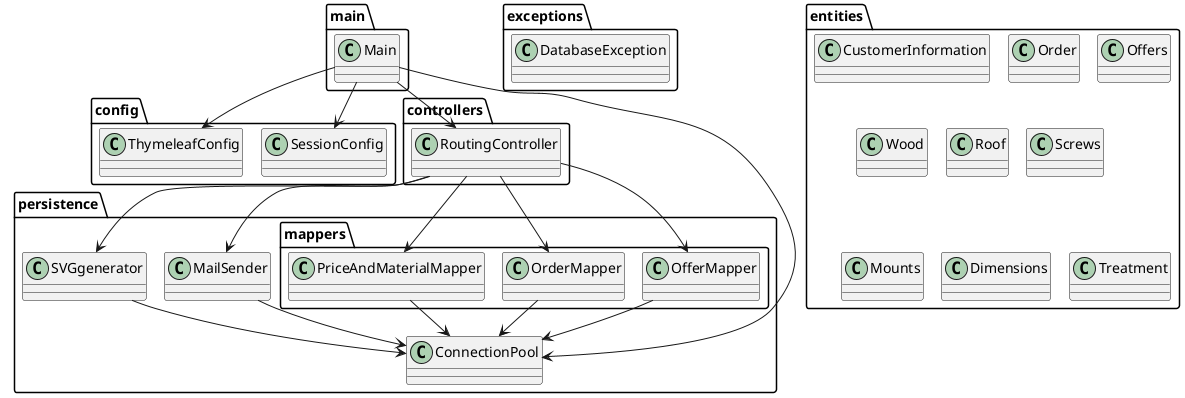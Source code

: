 @startuml

!pragma layout smetana
package main {
    class Main
}


package config {
    class SessionConfig
    class ThymeleafConfig
}

package controllers {
    class RoutingController
}

package exceptions {
    class DatabaseException
}


package persistence {
    class ConnectionPool
    class MailSender
    class SVGgenerator
    package mappers {
        class OfferMapper
        class OrderMapper
        class PriceAndMaterialMapper
    }
}

package entities {
    class CustomerInformation
    class Order
    class Offers
    class Wood
    class Roof
    class Screws
    class Mounts
    class Dimensions
    class Treatment
}


main.Main --> controllers.RoutingController
main.Main --> config.SessionConfig
main.Main --> config.ThymeleafConfig
main.Main --> persistence.ConnectionPool
controllers.RoutingController --> persistence.mappers.OfferMapper
controllers.RoutingController --> persistence.mappers.OrderMapper
controllers.RoutingController --> persistence.mappers.PriceAndMaterialMapper
controllers.RoutingController --> persistence.MailSender
controllers.RoutingController --> persistence.SVGgenerator

persistence.mappers.OfferMapper --> persistence.ConnectionPool
persistence.mappers.OrderMapper --> persistence.ConnectionPool
persistence.mappers.PriceAndMaterialMapper --> persistence.ConnectionPool
persistence.MailSender --> persistence.ConnectionPool
persistence.SVGgenerator --> persistence.ConnectionPool





@enduml
